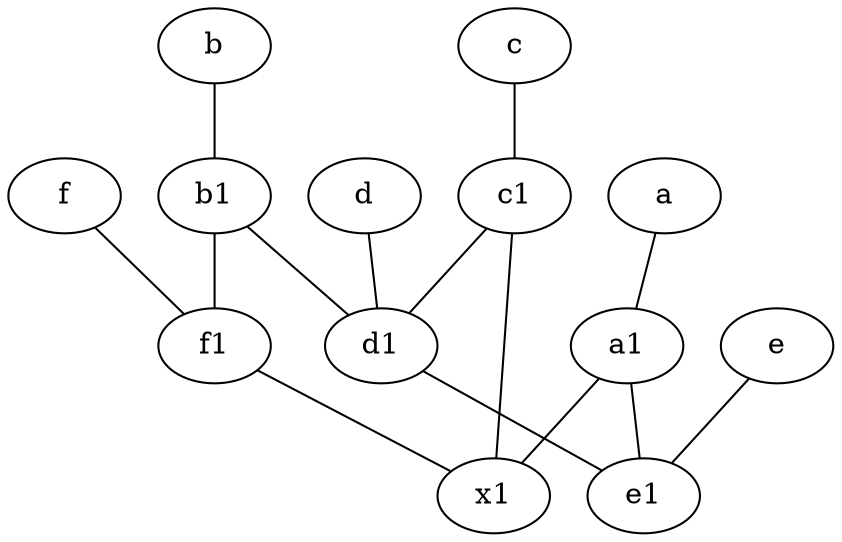 graph {
	node [labelfontsize=50]
	b1 [labelfontsize=50 pos="9,4!"]
	x1 [labelfontsize=50]
	e [labelfontsize=50 pos="7,9!"]
	f [labelfontsize=50 pos="3,9!"]
	a [labelfontsize=50 pos="8,2!"]
	e1 [labelfontsize=50 pos="7,7!"]
	d1 [labelfontsize=50 pos="3,5!"]
	a1 [labelfontsize=50 pos="8,3!"]
	b [labelfontsize=50 pos="10,4!"]
	c [labelfontsize=50 pos="4.5,2!"]
	d [labelfontsize=50 pos="2,5!"]
	f1 [labelfontsize=50 pos="3,8!"]
	c1 [labelfontsize=50 pos="4.5,3!"]
	a -- a1
	f -- f1
	a1 -- x1
	d1 -- e1
	b1 -- d1
	c -- c1
	f1 -- x1
	b -- b1
	a1 -- e1
	c1 -- x1
	e -- e1
	d -- d1
	b1 -- f1
	c1 -- d1
}
